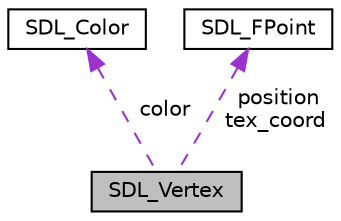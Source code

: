 digraph "SDL_Vertex"
{
 // LATEX_PDF_SIZE
  edge [fontname="Helvetica",fontsize="10",labelfontname="Helvetica",labelfontsize="10"];
  node [fontname="Helvetica",fontsize="10",shape=record];
  Node1 [label="SDL_Vertex",height=0.2,width=0.4,color="black", fillcolor="grey75", style="filled", fontcolor="black",tooltip=" "];
  Node2 -> Node1 [dir="back",color="darkorchid3",fontsize="10",style="dashed",label=" color" ,fontname="Helvetica"];
  Node2 [label="SDL_Color",height=0.2,width=0.4,color="black", fillcolor="white", style="filled",URL="$structSDL__Color.html",tooltip=" "];
  Node3 -> Node1 [dir="back",color="darkorchid3",fontsize="10",style="dashed",label=" position\ntex_coord" ,fontname="Helvetica"];
  Node3 [label="SDL_FPoint",height=0.2,width=0.4,color="black", fillcolor="white", style="filled",URL="$structSDL__FPoint.html",tooltip=" "];
}
